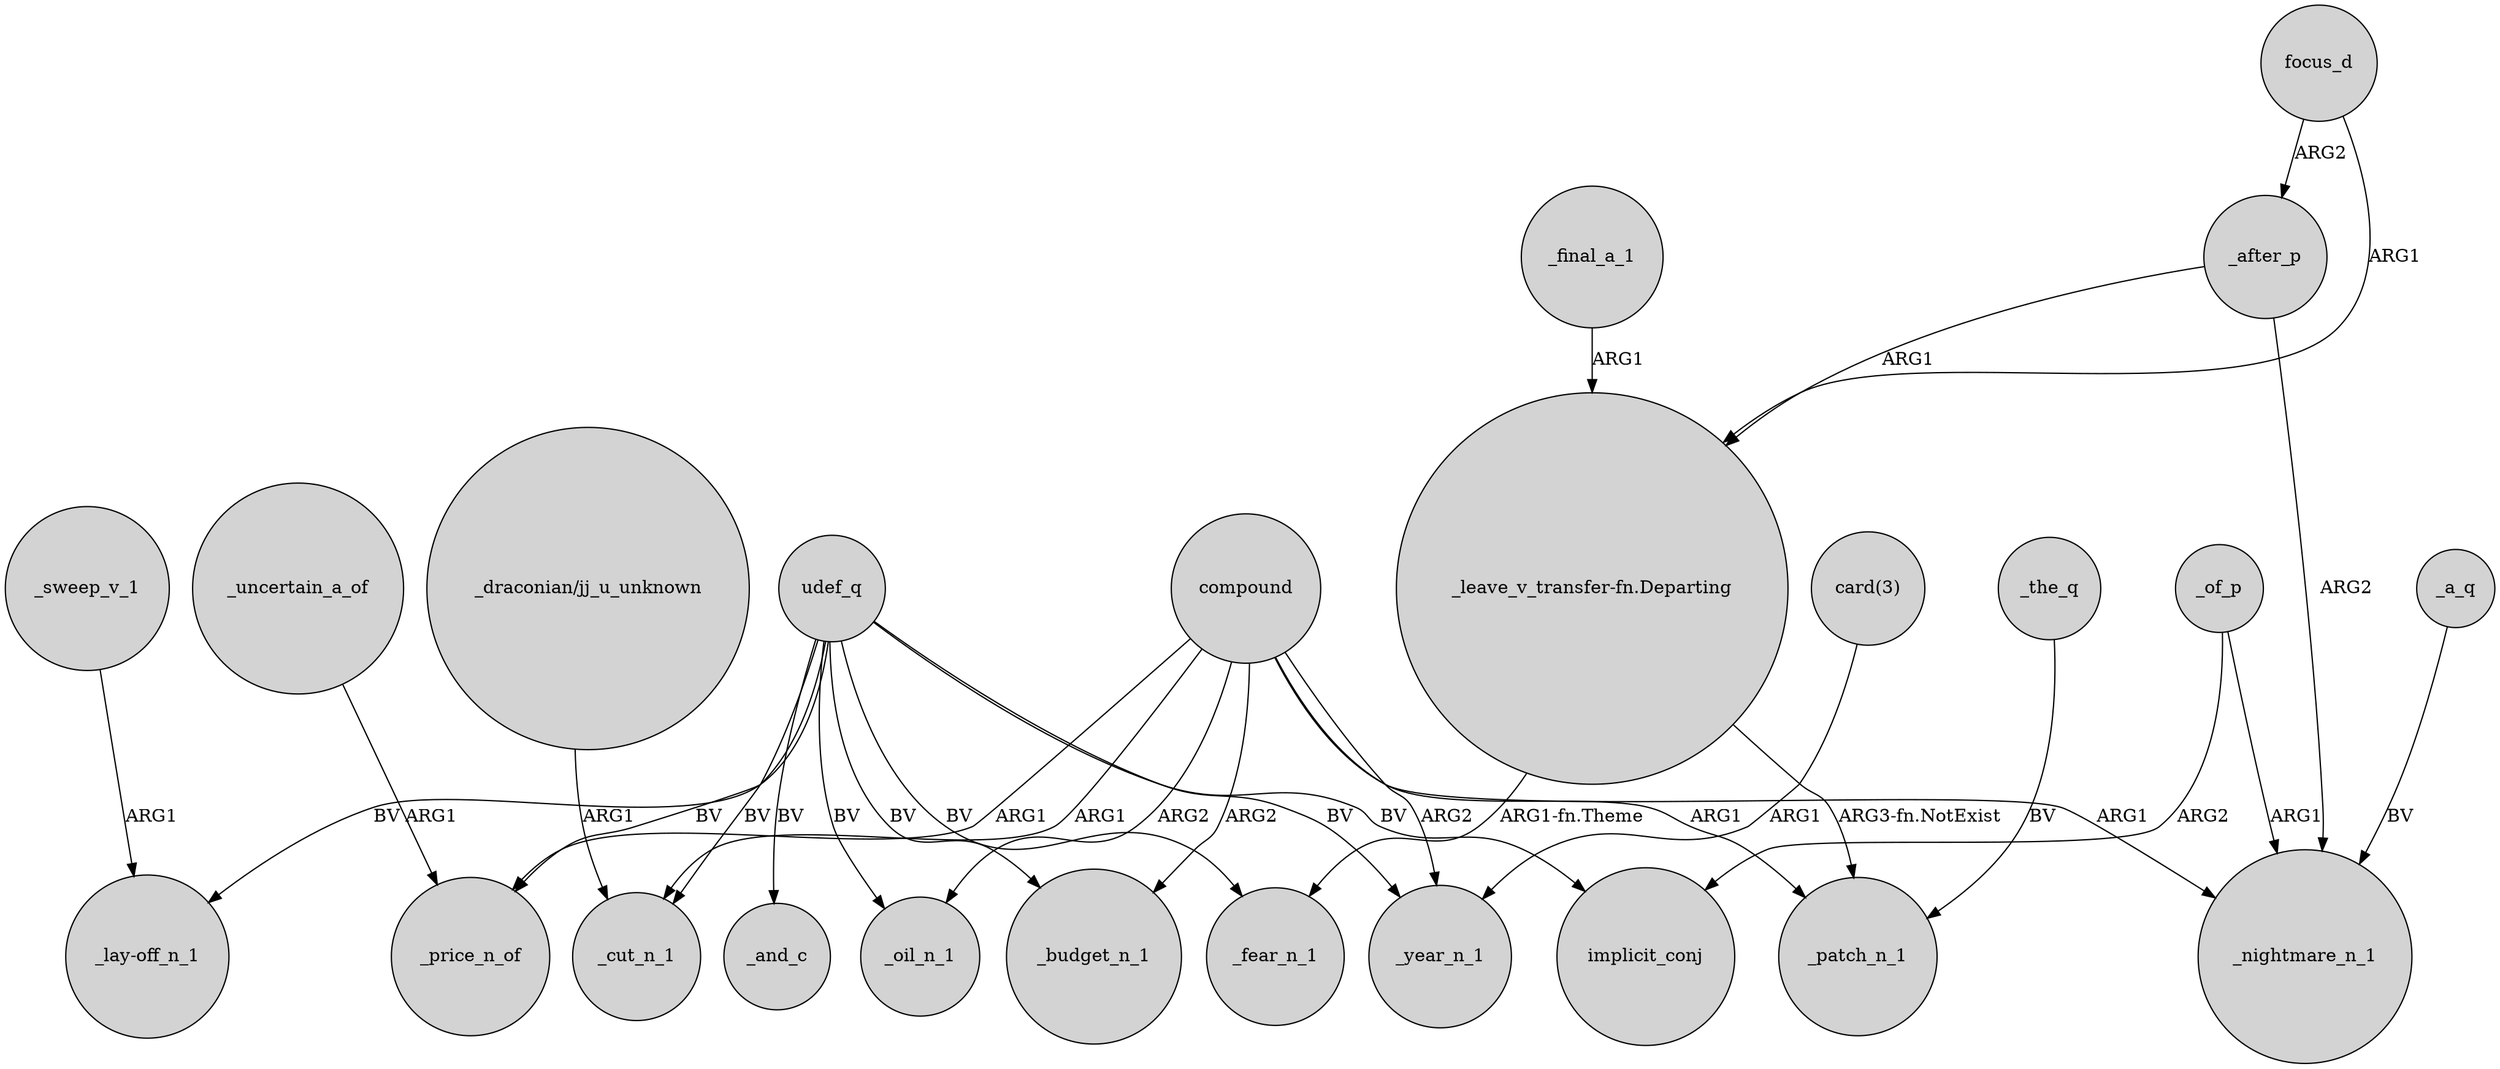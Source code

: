 digraph {
	node [shape=circle style=filled]
	_a_q -> _nightmare_n_1 [label=BV]
	_after_p -> "_leave_v_transfer-fn.Departing" [label=ARG1]
	udef_q -> _price_n_of [label=BV]
	focus_d -> _after_p [label=ARG2]
	focus_d -> "_leave_v_transfer-fn.Departing" [label=ARG1]
	udef_q -> "_lay-off_n_1" [label=BV]
	udef_q -> implicit_conj [label=BV]
	compound -> _budget_n_1 [label=ARG2]
	udef_q -> _fear_n_1 [label=BV]
	_the_q -> _patch_n_1 [label=BV]
	_of_p -> _nightmare_n_1 [label=ARG1]
	compound -> _oil_n_1 [label=ARG2]
	compound -> _cut_n_1 [label=ARG1]
	"_leave_v_transfer-fn.Departing" -> _patch_n_1 [label="ARG3-fn.NotExist"]
	udef_q -> _cut_n_1 [label=BV]
	"card(3)" -> _year_n_1 [label=ARG1]
	udef_q -> _budget_n_1 [label=BV]
	_sweep_v_1 -> "_lay-off_n_1" [label=ARG1]
	_final_a_1 -> "_leave_v_transfer-fn.Departing" [label=ARG1]
	udef_q -> _oil_n_1 [label=BV]
	_uncertain_a_of -> _price_n_of [label=ARG1]
	_of_p -> implicit_conj [label=ARG2]
	"_leave_v_transfer-fn.Departing" -> _fear_n_1 [label="ARG1-fn.Theme"]
	udef_q -> _year_n_1 [label=BV]
	"_draconian/jj_u_unknown" -> _cut_n_1 [label=ARG1]
	_after_p -> _nightmare_n_1 [label=ARG2]
	compound -> _patch_n_1 [label=ARG1]
	compound -> _price_n_of [label=ARG1]
	udef_q -> _and_c [label=BV]
	compound -> _nightmare_n_1 [label=ARG1]
	compound -> _year_n_1 [label=ARG2]
}
